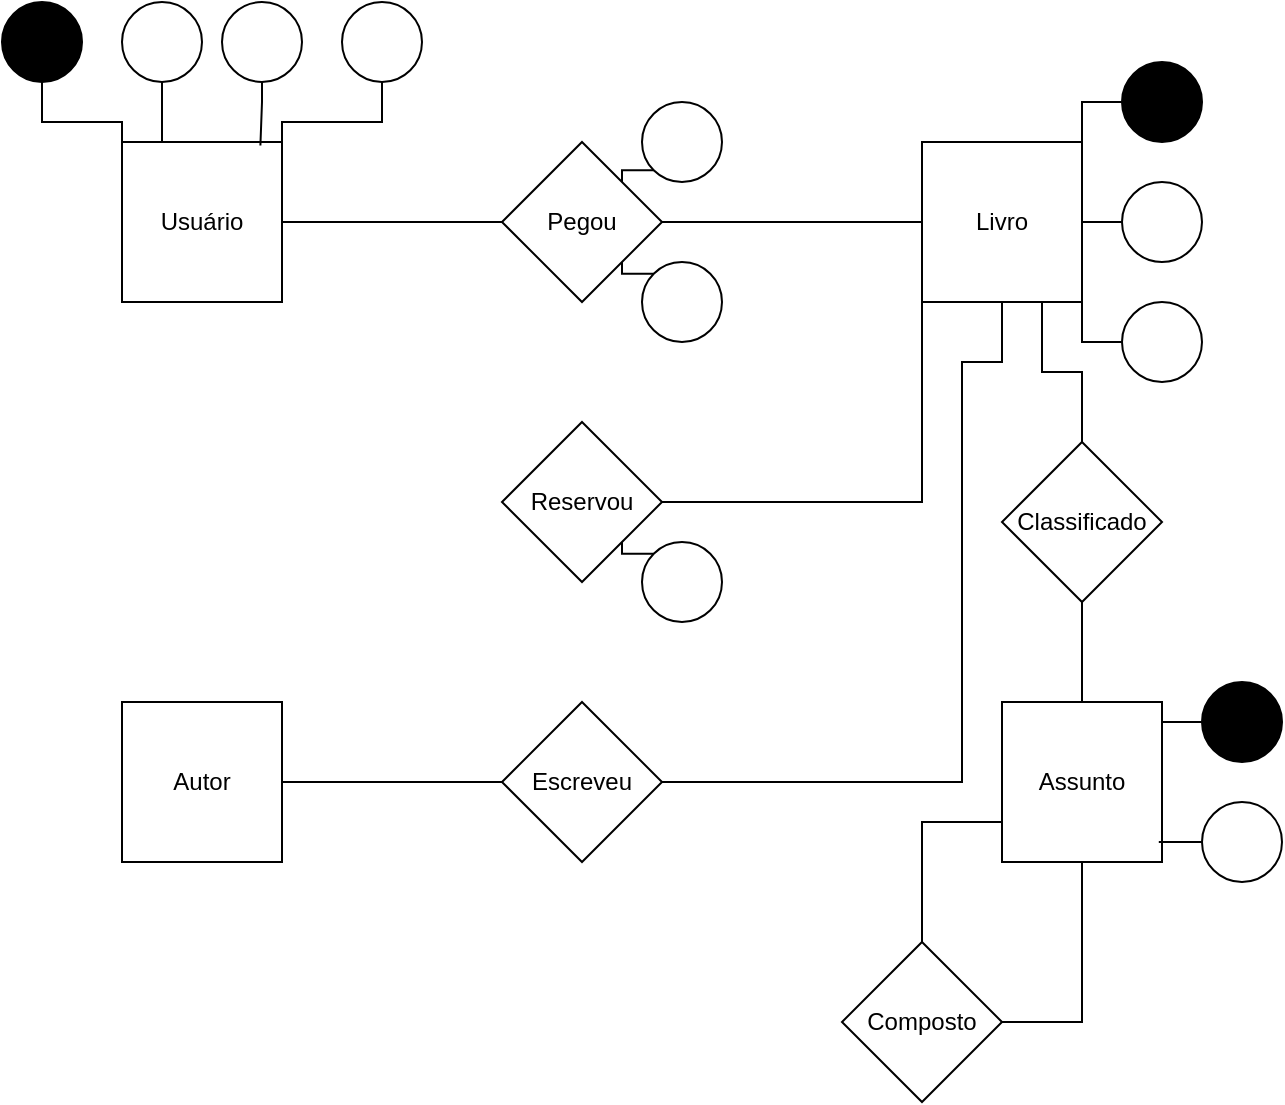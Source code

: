 <mxfile version="24.2.1" type="github">
  <diagram id="R2lEEEUBdFMjLlhIrx00" name="Page-1">
    <mxGraphModel dx="1050" dy="557" grid="1" gridSize="10" guides="1" tooltips="1" connect="1" arrows="1" fold="1" page="1" pageScale="1" pageWidth="1400" pageHeight="850" math="0" shadow="0" extFonts="Permanent Marker^https://fonts.googleapis.com/css?family=Permanent+Marker">
      <root>
        <mxCell id="0" />
        <mxCell id="1" parent="0" />
        <mxCell id="5DY0pSpCPIeUGOgnQsvo-46" style="edgeStyle=orthogonalEdgeStyle;rounded=0;orthogonalLoop=1;jettySize=auto;html=1;exitX=1;exitY=0.5;exitDx=0;exitDy=0;entryX=0;entryY=0.5;entryDx=0;entryDy=0;endArrow=none;endFill=0;" parent="1" source="5DY0pSpCPIeUGOgnQsvo-1" target="5DY0pSpCPIeUGOgnQsvo-19" edge="1">
          <mxGeometry relative="1" as="geometry" />
        </mxCell>
        <mxCell id="5DY0pSpCPIeUGOgnQsvo-1" value="Usuário" style="whiteSpace=wrap;html=1;aspect=fixed;" parent="1" vertex="1">
          <mxGeometry x="100" y="340" width="80" height="80" as="geometry" />
        </mxCell>
        <mxCell id="5DY0pSpCPIeUGOgnQsvo-50" style="edgeStyle=orthogonalEdgeStyle;rounded=0;orthogonalLoop=1;jettySize=auto;html=1;exitX=0.5;exitY=1;exitDx=0;exitDy=0;entryX=0;entryY=0;entryDx=0;entryDy=0;endArrow=none;endFill=0;" parent="1" source="5DY0pSpCPIeUGOgnQsvo-2" target="5DY0pSpCPIeUGOgnQsvo-1" edge="1">
          <mxGeometry relative="1" as="geometry" />
        </mxCell>
        <mxCell id="5DY0pSpCPIeUGOgnQsvo-2" value="" style="ellipse;whiteSpace=wrap;html=1;aspect=fixed;fillColor=#000000;" parent="1" vertex="1">
          <mxGeometry x="40" y="270" width="40" height="40" as="geometry" />
        </mxCell>
        <mxCell id="5DY0pSpCPIeUGOgnQsvo-51" style="edgeStyle=orthogonalEdgeStyle;rounded=0;orthogonalLoop=1;jettySize=auto;html=1;exitX=0.5;exitY=1;exitDx=0;exitDy=0;entryX=0.25;entryY=0;entryDx=0;entryDy=0;endArrow=none;endFill=0;" parent="1" source="5DY0pSpCPIeUGOgnQsvo-4" target="5DY0pSpCPIeUGOgnQsvo-1" edge="1">
          <mxGeometry relative="1" as="geometry" />
        </mxCell>
        <mxCell id="5DY0pSpCPIeUGOgnQsvo-4" value="" style="ellipse;whiteSpace=wrap;html=1;aspect=fixed;" parent="1" vertex="1">
          <mxGeometry x="100" y="270" width="40" height="40" as="geometry" />
        </mxCell>
        <mxCell id="5DY0pSpCPIeUGOgnQsvo-5" value="" style="ellipse;whiteSpace=wrap;html=1;aspect=fixed;" parent="1" vertex="1">
          <mxGeometry x="150" y="270" width="40" height="40" as="geometry" />
        </mxCell>
        <mxCell id="5DY0pSpCPIeUGOgnQsvo-55" style="edgeStyle=orthogonalEdgeStyle;rounded=0;orthogonalLoop=1;jettySize=auto;html=1;exitX=0.5;exitY=1;exitDx=0;exitDy=0;entryX=1;entryY=0;entryDx=0;entryDy=0;endArrow=none;endFill=0;" parent="1" source="5DY0pSpCPIeUGOgnQsvo-6" target="5DY0pSpCPIeUGOgnQsvo-1" edge="1">
          <mxGeometry relative="1" as="geometry">
            <Array as="points">
              <mxPoint x="230" y="330" />
              <mxPoint x="180" y="330" />
            </Array>
          </mxGeometry>
        </mxCell>
        <mxCell id="5DY0pSpCPIeUGOgnQsvo-6" value="" style="ellipse;whiteSpace=wrap;html=1;aspect=fixed;" parent="1" vertex="1">
          <mxGeometry x="210" y="270" width="40" height="40" as="geometry" />
        </mxCell>
        <mxCell id="5DY0pSpCPIeUGOgnQsvo-48" style="edgeStyle=orthogonalEdgeStyle;rounded=0;orthogonalLoop=1;jettySize=auto;html=1;exitX=1;exitY=0.5;exitDx=0;exitDy=0;entryX=0;entryY=0.5;entryDx=0;entryDy=0;endArrow=none;endFill=0;" parent="1" source="5DY0pSpCPIeUGOgnQsvo-7" target="5DY0pSpCPIeUGOgnQsvo-21" edge="1">
          <mxGeometry relative="1" as="geometry" />
        </mxCell>
        <mxCell id="5DY0pSpCPIeUGOgnQsvo-7" value="Autor" style="whiteSpace=wrap;html=1;aspect=fixed;" parent="1" vertex="1">
          <mxGeometry x="100" y="620" width="80" height="80" as="geometry" />
        </mxCell>
        <mxCell id="5DY0pSpCPIeUGOgnQsvo-33" style="edgeStyle=orthogonalEdgeStyle;rounded=0;orthogonalLoop=1;jettySize=auto;html=1;exitX=0.75;exitY=1;exitDx=0;exitDy=0;entryX=0.5;entryY=0;entryDx=0;entryDy=0;endArrow=none;endFill=0;" parent="1" source="5DY0pSpCPIeUGOgnQsvo-8" target="5DY0pSpCPIeUGOgnQsvo-22" edge="1">
          <mxGeometry relative="1" as="geometry">
            <Array as="points">
              <mxPoint x="560" y="455" />
              <mxPoint x="580" y="455" />
            </Array>
          </mxGeometry>
        </mxCell>
        <mxCell id="5DY0pSpCPIeUGOgnQsvo-8" value="Livro" style="whiteSpace=wrap;html=1;aspect=fixed;" parent="1" vertex="1">
          <mxGeometry x="500" y="340" width="80" height="80" as="geometry" />
        </mxCell>
        <mxCell id="5DY0pSpCPIeUGOgnQsvo-34" style="edgeStyle=orthogonalEdgeStyle;rounded=0;orthogonalLoop=1;jettySize=auto;html=1;exitX=0.5;exitY=0;exitDx=0;exitDy=0;entryX=0.5;entryY=1;entryDx=0;entryDy=0;endArrow=none;endFill=0;" parent="1" source="5DY0pSpCPIeUGOgnQsvo-9" target="5DY0pSpCPIeUGOgnQsvo-22" edge="1">
          <mxGeometry relative="1" as="geometry" />
        </mxCell>
        <mxCell id="5DY0pSpCPIeUGOgnQsvo-9" value="Assunto" style="whiteSpace=wrap;html=1;aspect=fixed;" parent="1" vertex="1">
          <mxGeometry x="540" y="620" width="80" height="80" as="geometry" />
        </mxCell>
        <mxCell id="5DY0pSpCPIeUGOgnQsvo-44" style="edgeStyle=orthogonalEdgeStyle;rounded=0;orthogonalLoop=1;jettySize=auto;html=1;exitX=0;exitY=0.5;exitDx=0;exitDy=0;entryX=1;entryY=0;entryDx=0;entryDy=0;endArrow=none;endFill=0;" parent="1" source="5DY0pSpCPIeUGOgnQsvo-13" target="5DY0pSpCPIeUGOgnQsvo-8" edge="1">
          <mxGeometry relative="1" as="geometry" />
        </mxCell>
        <mxCell id="5DY0pSpCPIeUGOgnQsvo-13" value="" style="ellipse;whiteSpace=wrap;html=1;aspect=fixed;fillColor=#000000;" parent="1" vertex="1">
          <mxGeometry x="600" y="300" width="40" height="40" as="geometry" />
        </mxCell>
        <mxCell id="5DY0pSpCPIeUGOgnQsvo-43" style="edgeStyle=orthogonalEdgeStyle;rounded=0;orthogonalLoop=1;jettySize=auto;html=1;exitX=0;exitY=0.5;exitDx=0;exitDy=0;entryX=1;entryY=0.5;entryDx=0;entryDy=0;endArrow=none;endFill=0;" parent="1" source="5DY0pSpCPIeUGOgnQsvo-14" target="5DY0pSpCPIeUGOgnQsvo-8" edge="1">
          <mxGeometry relative="1" as="geometry" />
        </mxCell>
        <mxCell id="5DY0pSpCPIeUGOgnQsvo-14" value="" style="ellipse;whiteSpace=wrap;html=1;aspect=fixed;" parent="1" vertex="1">
          <mxGeometry x="600" y="360" width="40" height="40" as="geometry" />
        </mxCell>
        <mxCell id="5DY0pSpCPIeUGOgnQsvo-42" style="edgeStyle=orthogonalEdgeStyle;rounded=0;orthogonalLoop=1;jettySize=auto;html=1;exitX=0;exitY=0.5;exitDx=0;exitDy=0;entryX=1;entryY=1;entryDx=0;entryDy=0;endArrow=none;endFill=0;" parent="1" source="5DY0pSpCPIeUGOgnQsvo-15" target="5DY0pSpCPIeUGOgnQsvo-8" edge="1">
          <mxGeometry relative="1" as="geometry" />
        </mxCell>
        <mxCell id="5DY0pSpCPIeUGOgnQsvo-15" value="" style="ellipse;whiteSpace=wrap;html=1;aspect=fixed;" parent="1" vertex="1">
          <mxGeometry x="600" y="420" width="40" height="40" as="geometry" />
        </mxCell>
        <mxCell id="5DY0pSpCPIeUGOgnQsvo-17" value="" style="ellipse;whiteSpace=wrap;html=1;aspect=fixed;" parent="1" vertex="1">
          <mxGeometry x="640" y="670" width="40" height="40" as="geometry" />
        </mxCell>
        <mxCell id="5DY0pSpCPIeUGOgnQsvo-18" value="" style="ellipse;whiteSpace=wrap;html=1;aspect=fixed;fillColor=#000000;strokeColor=#000000;" parent="1" vertex="1">
          <mxGeometry x="640" y="610" width="40" height="40" as="geometry" />
        </mxCell>
        <mxCell id="5DY0pSpCPIeUGOgnQsvo-47" style="edgeStyle=orthogonalEdgeStyle;rounded=0;orthogonalLoop=1;jettySize=auto;html=1;exitX=1;exitY=0.5;exitDx=0;exitDy=0;endArrow=none;endFill=0;" parent="1" source="5DY0pSpCPIeUGOgnQsvo-19" target="5DY0pSpCPIeUGOgnQsvo-8" edge="1">
          <mxGeometry relative="1" as="geometry" />
        </mxCell>
        <mxCell id="5DY0pSpCPIeUGOgnQsvo-19" value="Pegou" style="rhombus;whiteSpace=wrap;html=1;" parent="1" vertex="1">
          <mxGeometry x="290" y="340" width="80" height="80" as="geometry" />
        </mxCell>
        <mxCell id="5DY0pSpCPIeUGOgnQsvo-58" style="edgeStyle=orthogonalEdgeStyle;rounded=0;orthogonalLoop=1;jettySize=auto;html=1;exitX=1;exitY=0.5;exitDx=0;exitDy=0;entryX=0;entryY=1;entryDx=0;entryDy=0;endArrow=none;endFill=0;" parent="1" source="5DY0pSpCPIeUGOgnQsvo-20" target="5DY0pSpCPIeUGOgnQsvo-8" edge="1">
          <mxGeometry relative="1" as="geometry">
            <mxPoint x="440" y="410" as="targetPoint" />
          </mxGeometry>
        </mxCell>
        <mxCell id="5DY0pSpCPIeUGOgnQsvo-20" value="Reservou" style="rhombus;whiteSpace=wrap;html=1;" parent="1" vertex="1">
          <mxGeometry x="290" y="480" width="80" height="80" as="geometry" />
        </mxCell>
        <mxCell id="5DY0pSpCPIeUGOgnQsvo-57" style="edgeStyle=orthogonalEdgeStyle;rounded=0;orthogonalLoop=1;jettySize=auto;html=1;exitX=1;exitY=0.5;exitDx=0;exitDy=0;entryX=0.5;entryY=1;entryDx=0;entryDy=0;endArrow=none;endFill=0;" parent="1" source="5DY0pSpCPIeUGOgnQsvo-21" target="5DY0pSpCPIeUGOgnQsvo-8" edge="1">
          <mxGeometry relative="1" as="geometry">
            <mxPoint x="520" y="440" as="targetPoint" />
            <Array as="points">
              <mxPoint x="520" y="660" />
              <mxPoint x="520" y="450" />
              <mxPoint x="540" y="450" />
            </Array>
          </mxGeometry>
        </mxCell>
        <mxCell id="5DY0pSpCPIeUGOgnQsvo-21" value="Escreveu" style="rhombus;whiteSpace=wrap;html=1;" parent="1" vertex="1">
          <mxGeometry x="290" y="620" width="80" height="80" as="geometry" />
        </mxCell>
        <mxCell id="5DY0pSpCPIeUGOgnQsvo-22" value="Classificado" style="rhombus;whiteSpace=wrap;html=1;" parent="1" vertex="1">
          <mxGeometry x="540" y="490" width="80" height="80" as="geometry" />
        </mxCell>
        <mxCell id="5DY0pSpCPIeUGOgnQsvo-59" style="edgeStyle=orthogonalEdgeStyle;rounded=0;orthogonalLoop=1;jettySize=auto;html=1;exitX=1;exitY=0.5;exitDx=0;exitDy=0;entryX=0.5;entryY=1;entryDx=0;entryDy=0;endArrow=none;endFill=0;" parent="1" source="5DY0pSpCPIeUGOgnQsvo-23" target="5DY0pSpCPIeUGOgnQsvo-9" edge="1">
          <mxGeometry relative="1" as="geometry" />
        </mxCell>
        <mxCell id="5DY0pSpCPIeUGOgnQsvo-60" style="edgeStyle=orthogonalEdgeStyle;rounded=0;orthogonalLoop=1;jettySize=auto;html=1;exitX=0.5;exitY=0;exitDx=0;exitDy=0;entryX=0;entryY=0.75;entryDx=0;entryDy=0;endArrow=none;endFill=0;" parent="1" source="5DY0pSpCPIeUGOgnQsvo-23" target="5DY0pSpCPIeUGOgnQsvo-9" edge="1">
          <mxGeometry relative="1" as="geometry" />
        </mxCell>
        <mxCell id="5DY0pSpCPIeUGOgnQsvo-23" value="Composto" style="rhombus;whiteSpace=wrap;html=1;" parent="1" vertex="1">
          <mxGeometry x="460" y="740" width="80" height="80" as="geometry" />
        </mxCell>
        <mxCell id="5DY0pSpCPIeUGOgnQsvo-41" style="edgeStyle=orthogonalEdgeStyle;rounded=0;orthogonalLoop=1;jettySize=auto;html=1;exitX=0;exitY=1;exitDx=0;exitDy=0;entryX=1;entryY=0;entryDx=0;entryDy=0;endArrow=none;endFill=0;" parent="1" source="5DY0pSpCPIeUGOgnQsvo-24" target="5DY0pSpCPIeUGOgnQsvo-19" edge="1">
          <mxGeometry relative="1" as="geometry" />
        </mxCell>
        <mxCell id="5DY0pSpCPIeUGOgnQsvo-24" value="" style="ellipse;whiteSpace=wrap;html=1;aspect=fixed;" parent="1" vertex="1">
          <mxGeometry x="360" y="320" width="40" height="40" as="geometry" />
        </mxCell>
        <mxCell id="5DY0pSpCPIeUGOgnQsvo-40" style="edgeStyle=orthogonalEdgeStyle;rounded=0;orthogonalLoop=1;jettySize=auto;html=1;exitX=0;exitY=0;exitDx=0;exitDy=0;entryX=1;entryY=1;entryDx=0;entryDy=0;endArrow=none;endFill=0;" parent="1" source="5DY0pSpCPIeUGOgnQsvo-25" target="5DY0pSpCPIeUGOgnQsvo-19" edge="1">
          <mxGeometry relative="1" as="geometry" />
        </mxCell>
        <mxCell id="5DY0pSpCPIeUGOgnQsvo-25" value="" style="ellipse;whiteSpace=wrap;html=1;aspect=fixed;" parent="1" vertex="1">
          <mxGeometry x="360" y="400" width="40" height="40" as="geometry" />
        </mxCell>
        <mxCell id="5DY0pSpCPIeUGOgnQsvo-39" style="edgeStyle=orthogonalEdgeStyle;rounded=0;orthogonalLoop=1;jettySize=auto;html=1;exitX=0;exitY=0;exitDx=0;exitDy=0;entryX=1;entryY=1;entryDx=0;entryDy=0;endArrow=none;endFill=0;" parent="1" source="5DY0pSpCPIeUGOgnQsvo-26" target="5DY0pSpCPIeUGOgnQsvo-20" edge="1">
          <mxGeometry relative="1" as="geometry" />
        </mxCell>
        <mxCell id="5DY0pSpCPIeUGOgnQsvo-26" value="" style="ellipse;whiteSpace=wrap;html=1;aspect=fixed;" parent="1" vertex="1">
          <mxGeometry x="360" y="540" width="40" height="40" as="geometry" />
        </mxCell>
        <mxCell id="5DY0pSpCPIeUGOgnQsvo-37" style="edgeStyle=orthogonalEdgeStyle;rounded=0;orthogonalLoop=1;jettySize=auto;html=1;exitX=0;exitY=0.5;exitDx=0;exitDy=0;entryX=0.98;entryY=0.878;entryDx=0;entryDy=0;entryPerimeter=0;endArrow=none;endFill=0;" parent="1" source="5DY0pSpCPIeUGOgnQsvo-17" target="5DY0pSpCPIeUGOgnQsvo-9" edge="1">
          <mxGeometry relative="1" as="geometry" />
        </mxCell>
        <mxCell id="5DY0pSpCPIeUGOgnQsvo-38" style="edgeStyle=orthogonalEdgeStyle;rounded=0;orthogonalLoop=1;jettySize=auto;html=1;exitX=0;exitY=0.5;exitDx=0;exitDy=0;entryX=1;entryY=0.125;entryDx=0;entryDy=0;entryPerimeter=0;endArrow=none;endFill=0;" parent="1" source="5DY0pSpCPIeUGOgnQsvo-18" target="5DY0pSpCPIeUGOgnQsvo-9" edge="1">
          <mxGeometry relative="1" as="geometry" />
        </mxCell>
        <mxCell id="5DY0pSpCPIeUGOgnQsvo-53" style="edgeStyle=orthogonalEdgeStyle;rounded=0;orthogonalLoop=1;jettySize=auto;html=1;exitX=0.5;exitY=1;exitDx=0;exitDy=0;entryX=0.865;entryY=0.022;entryDx=0;entryDy=0;entryPerimeter=0;endArrow=none;endFill=0;" parent="1" source="5DY0pSpCPIeUGOgnQsvo-5" target="5DY0pSpCPIeUGOgnQsvo-1" edge="1">
          <mxGeometry relative="1" as="geometry">
            <Array as="points">
              <mxPoint x="170" y="320" />
              <mxPoint x="169" y="320" />
            </Array>
          </mxGeometry>
        </mxCell>
      </root>
    </mxGraphModel>
  </diagram>
</mxfile>
